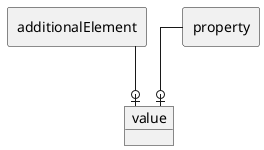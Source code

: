 @startuml
allowmixing
skinparam linetype ortho

rectangle "additionalElement" as p1
rectangle "property" as p2
object "value" as e
p1 --o| e
p2 --o| e
@enduml